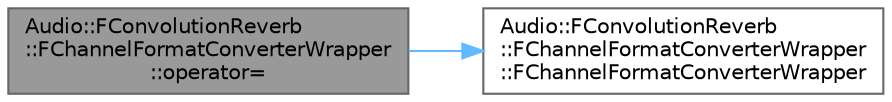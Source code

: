 digraph "Audio::FConvolutionReverb::FChannelFormatConverterWrapper::operator="
{
 // INTERACTIVE_SVG=YES
 // LATEX_PDF_SIZE
  bgcolor="transparent";
  edge [fontname=Helvetica,fontsize=10,labelfontname=Helvetica,labelfontsize=10];
  node [fontname=Helvetica,fontsize=10,shape=box,height=0.2,width=0.4];
  rankdir="LR";
  Node1 [id="Node000001",label="Audio::FConvolutionReverb\l::FChannelFormatConverterWrapper\l::operator=",height=0.2,width=0.4,color="gray40", fillcolor="grey60", style="filled", fontcolor="black",tooltip=" "];
  Node1 -> Node2 [id="edge1_Node000001_Node000002",color="steelblue1",style="solid",tooltip=" "];
  Node2 [id="Node000002",label="Audio::FConvolutionReverb\l::FChannelFormatConverterWrapper\l::FChannelFormatConverterWrapper",height=0.2,width=0.4,color="grey40", fillcolor="white", style="filled",URL="$d9/d24/classAudio_1_1FConvolutionReverb_1_1FChannelFormatConverterWrapper.html#a8111f54459fed5c932b6518356f0f349",tooltip=" "];
}
